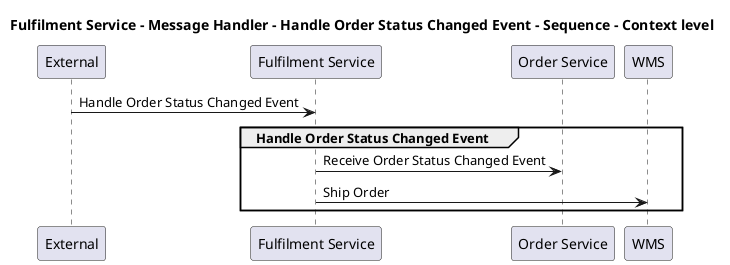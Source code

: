 @startuml

title Fulfilment Service - Message Handler - Handle Order Status Changed Event - Sequence - Context level

participant "External" as C4InterFlow.SoftwareSystems.ExternalSystem
participant "Fulfilment Service" as ECommercePlatform.SoftwareSystems.FulfilmentService
participant "Order Service" as ECommercePlatform.SoftwareSystems.OrderService
participant "WMS" as ECommercePlatform.SoftwareSystems.WMS

C4InterFlow.SoftwareSystems.ExternalSystem -> ECommercePlatform.SoftwareSystems.FulfilmentService : Handle Order Status Changed Event
group Handle Order Status Changed Event
ECommercePlatform.SoftwareSystems.FulfilmentService -> ECommercePlatform.SoftwareSystems.OrderService : Receive Order Status Changed Event
ECommercePlatform.SoftwareSystems.FulfilmentService -> ECommercePlatform.SoftwareSystems.WMS : Ship Order
end


@enduml
